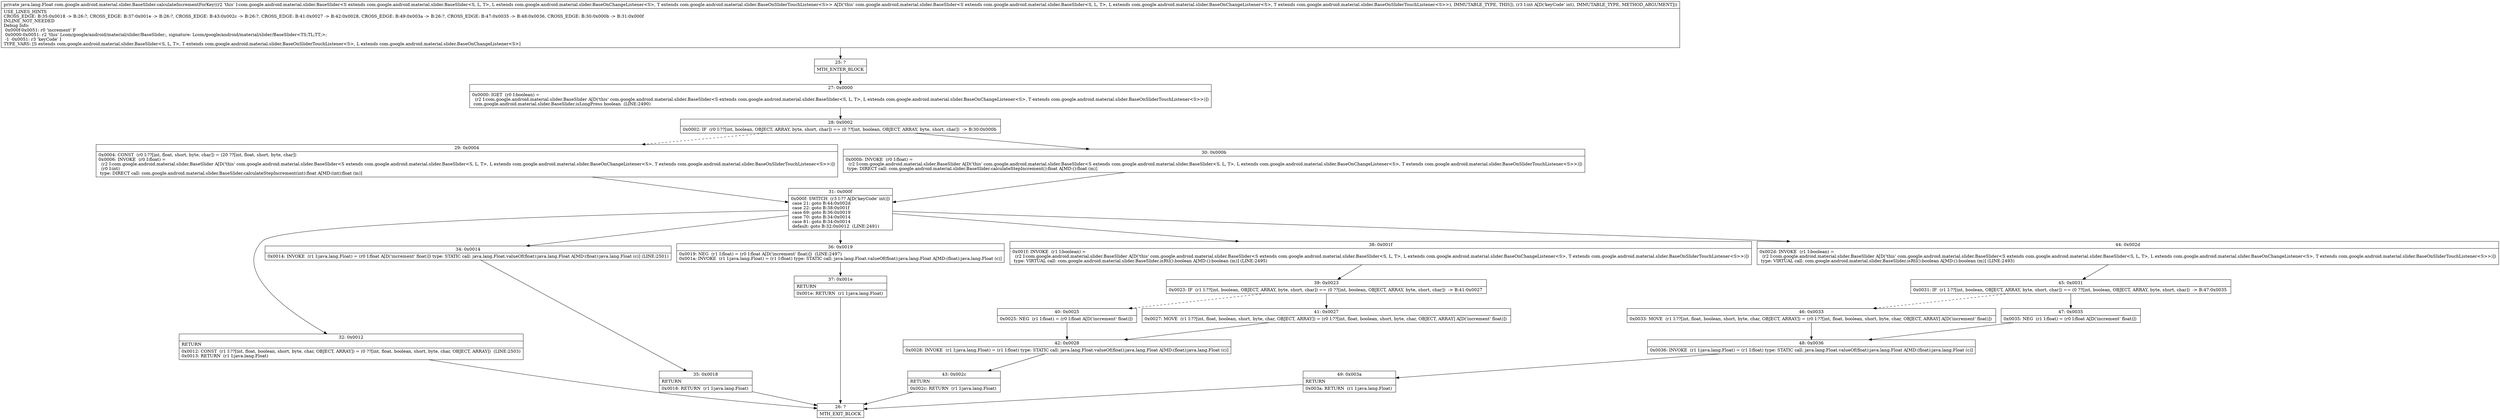 digraph "CFG forcom.google.android.material.slider.BaseSlider.calculateIncrementForKey(I)Ljava\/lang\/Float;" {
Node_25 [shape=record,label="{25\:\ ?|MTH_ENTER_BLOCK\l}"];
Node_27 [shape=record,label="{27\:\ 0x0000|0x0000: IGET  (r0 I:boolean) = \l  (r2 I:com.google.android.material.slider.BaseSlider A[D('this' com.google.android.material.slider.BaseSlider\<S extends com.google.android.material.slider.BaseSlider\<S, L, T\>, L extends com.google.android.material.slider.BaseOnChangeListener\<S\>, T extends com.google.android.material.slider.BaseOnSliderTouchListener\<S\>\>)])\l com.google.android.material.slider.BaseSlider.isLongPress boolean  (LINE:2490)\l}"];
Node_28 [shape=record,label="{28\:\ 0x0002|0x0002: IF  (r0 I:??[int, boolean, OBJECT, ARRAY, byte, short, char]) == (0 ??[int, boolean, OBJECT, ARRAY, byte, short, char])  \-\> B:30:0x000b \l}"];
Node_29 [shape=record,label="{29\:\ 0x0004|0x0004: CONST  (r0 I:??[int, float, short, byte, char]) = (20 ??[int, float, short, byte, char]) \l0x0006: INVOKE  (r0 I:float) = \l  (r2 I:com.google.android.material.slider.BaseSlider A[D('this' com.google.android.material.slider.BaseSlider\<S extends com.google.android.material.slider.BaseSlider\<S, L, T\>, L extends com.google.android.material.slider.BaseOnChangeListener\<S\>, T extends com.google.android.material.slider.BaseOnSliderTouchListener\<S\>\>)])\l  (r0 I:int)\l type: DIRECT call: com.google.android.material.slider.BaseSlider.calculateStepIncrement(int):float A[MD:(int):float (m)]\l}"];
Node_31 [shape=record,label="{31\:\ 0x000f|0x000f: SWITCH  (r3 I:?? A[D('keyCode' int)])\l case 21: goto B:44:0x002d\l case 22: goto B:38:0x001f\l case 69: goto B:36:0x0019\l case 70: goto B:34:0x0014\l case 81: goto B:34:0x0014\l default: goto B:32:0x0012  (LINE:2491)\l}"];
Node_32 [shape=record,label="{32\:\ 0x0012|RETURN\l|0x0012: CONST  (r1 I:??[int, float, boolean, short, byte, char, OBJECT, ARRAY]) = (0 ??[int, float, boolean, short, byte, char, OBJECT, ARRAY])  (LINE:2503)\l0x0013: RETURN  (r1 I:java.lang.Float) \l}"];
Node_26 [shape=record,label="{26\:\ ?|MTH_EXIT_BLOCK\l}"];
Node_34 [shape=record,label="{34\:\ 0x0014|0x0014: INVOKE  (r1 I:java.lang.Float) = (r0 I:float A[D('increment' float)]) type: STATIC call: java.lang.Float.valueOf(float):java.lang.Float A[MD:(float):java.lang.Float (c)] (LINE:2501)\l}"];
Node_35 [shape=record,label="{35\:\ 0x0018|RETURN\l|0x0018: RETURN  (r1 I:java.lang.Float) \l}"];
Node_36 [shape=record,label="{36\:\ 0x0019|0x0019: NEG  (r1 I:float) = (r0 I:float A[D('increment' float)])  (LINE:2497)\l0x001a: INVOKE  (r1 I:java.lang.Float) = (r1 I:float) type: STATIC call: java.lang.Float.valueOf(float):java.lang.Float A[MD:(float):java.lang.Float (c)]\l}"];
Node_37 [shape=record,label="{37\:\ 0x001e|RETURN\l|0x001e: RETURN  (r1 I:java.lang.Float) \l}"];
Node_38 [shape=record,label="{38\:\ 0x001f|0x001f: INVOKE  (r1 I:boolean) = \l  (r2 I:com.google.android.material.slider.BaseSlider A[D('this' com.google.android.material.slider.BaseSlider\<S extends com.google.android.material.slider.BaseSlider\<S, L, T\>, L extends com.google.android.material.slider.BaseOnChangeListener\<S\>, T extends com.google.android.material.slider.BaseOnSliderTouchListener\<S\>\>)])\l type: VIRTUAL call: com.google.android.material.slider.BaseSlider.isRtl():boolean A[MD:():boolean (m)] (LINE:2495)\l}"];
Node_39 [shape=record,label="{39\:\ 0x0023|0x0023: IF  (r1 I:??[int, boolean, OBJECT, ARRAY, byte, short, char]) == (0 ??[int, boolean, OBJECT, ARRAY, byte, short, char])  \-\> B:41:0x0027 \l}"];
Node_40 [shape=record,label="{40\:\ 0x0025|0x0025: NEG  (r1 I:float) = (r0 I:float A[D('increment' float)]) \l}"];
Node_42 [shape=record,label="{42\:\ 0x0028|0x0028: INVOKE  (r1 I:java.lang.Float) = (r1 I:float) type: STATIC call: java.lang.Float.valueOf(float):java.lang.Float A[MD:(float):java.lang.Float (c)]\l}"];
Node_43 [shape=record,label="{43\:\ 0x002c|RETURN\l|0x002c: RETURN  (r1 I:java.lang.Float) \l}"];
Node_41 [shape=record,label="{41\:\ 0x0027|0x0027: MOVE  (r1 I:??[int, float, boolean, short, byte, char, OBJECT, ARRAY]) = (r0 I:??[int, float, boolean, short, byte, char, OBJECT, ARRAY] A[D('increment' float)]) \l}"];
Node_44 [shape=record,label="{44\:\ 0x002d|0x002d: INVOKE  (r1 I:boolean) = \l  (r2 I:com.google.android.material.slider.BaseSlider A[D('this' com.google.android.material.slider.BaseSlider\<S extends com.google.android.material.slider.BaseSlider\<S, L, T\>, L extends com.google.android.material.slider.BaseOnChangeListener\<S\>, T extends com.google.android.material.slider.BaseOnSliderTouchListener\<S\>\>)])\l type: VIRTUAL call: com.google.android.material.slider.BaseSlider.isRtl():boolean A[MD:():boolean (m)] (LINE:2493)\l}"];
Node_45 [shape=record,label="{45\:\ 0x0031|0x0031: IF  (r1 I:??[int, boolean, OBJECT, ARRAY, byte, short, char]) == (0 ??[int, boolean, OBJECT, ARRAY, byte, short, char])  \-\> B:47:0x0035 \l}"];
Node_46 [shape=record,label="{46\:\ 0x0033|0x0033: MOVE  (r1 I:??[int, float, boolean, short, byte, char, OBJECT, ARRAY]) = (r0 I:??[int, float, boolean, short, byte, char, OBJECT, ARRAY] A[D('increment' float)]) \l}"];
Node_48 [shape=record,label="{48\:\ 0x0036|0x0036: INVOKE  (r1 I:java.lang.Float) = (r1 I:float) type: STATIC call: java.lang.Float.valueOf(float):java.lang.Float A[MD:(float):java.lang.Float (c)]\l}"];
Node_49 [shape=record,label="{49\:\ 0x003a|RETURN\l|0x003a: RETURN  (r1 I:java.lang.Float) \l}"];
Node_47 [shape=record,label="{47\:\ 0x0035|0x0035: NEG  (r1 I:float) = (r0 I:float A[D('increment' float)]) \l}"];
Node_30 [shape=record,label="{30\:\ 0x000b|0x000b: INVOKE  (r0 I:float) = \l  (r2 I:com.google.android.material.slider.BaseSlider A[D('this' com.google.android.material.slider.BaseSlider\<S extends com.google.android.material.slider.BaseSlider\<S, L, T\>, L extends com.google.android.material.slider.BaseOnChangeListener\<S\>, T extends com.google.android.material.slider.BaseOnSliderTouchListener\<S\>\>)])\l type: DIRECT call: com.google.android.material.slider.BaseSlider.calculateStepIncrement():float A[MD:():float (m)]\l}"];
MethodNode[shape=record,label="{private java.lang.Float com.google.android.material.slider.BaseSlider.calculateIncrementForKey((r2 'this' I:com.google.android.material.slider.BaseSlider\<S extends com.google.android.material.slider.BaseSlider\<S, L, T\>, L extends com.google.android.material.slider.BaseOnChangeListener\<S\>, T extends com.google.android.material.slider.BaseOnSliderTouchListener\<S\>\> A[D('this' com.google.android.material.slider.BaseSlider\<S extends com.google.android.material.slider.BaseSlider\<S, L, T\>, L extends com.google.android.material.slider.BaseOnChangeListener\<S\>, T extends com.google.android.material.slider.BaseOnSliderTouchListener\<S\>\>), IMMUTABLE_TYPE, THIS]), (r3 I:int A[D('keyCode' int), IMMUTABLE_TYPE, METHOD_ARGUMENT]))  | USE_LINES_HINTS\lCROSS_EDGE: B:35:0x0018 \-\> B:26:?, CROSS_EDGE: B:37:0x001e \-\> B:26:?, CROSS_EDGE: B:43:0x002c \-\> B:26:?, CROSS_EDGE: B:41:0x0027 \-\> B:42:0x0028, CROSS_EDGE: B:49:0x003a \-\> B:26:?, CROSS_EDGE: B:47:0x0035 \-\> B:48:0x0036, CROSS_EDGE: B:30:0x000b \-\> B:31:0x000f\lINLINE_NOT_NEEDED\lDebug Info:\l  0x000f\-0x0051: r0 'increment' F\l  0x0000\-0x0051: r2 'this' Lcom\/google\/android\/material\/slider\/BaseSlider;, signature: Lcom\/google\/android\/material\/slider\/BaseSlider\<TS;TL;TT;\>;\l  \-1 \-0x0051: r3 'keyCode' I\lTYPE_VARS: [S extends com.google.android.material.slider.BaseSlider\<S, L, T\>, T extends com.google.android.material.slider.BaseOnSliderTouchListener\<S\>, L extends com.google.android.material.slider.BaseOnChangeListener\<S\>]\l}"];
MethodNode -> Node_25;Node_25 -> Node_27;
Node_27 -> Node_28;
Node_28 -> Node_29[style=dashed];
Node_28 -> Node_30;
Node_29 -> Node_31;
Node_31 -> Node_32;
Node_31 -> Node_34;
Node_31 -> Node_36;
Node_31 -> Node_38;
Node_31 -> Node_44;
Node_32 -> Node_26;
Node_34 -> Node_35;
Node_35 -> Node_26;
Node_36 -> Node_37;
Node_37 -> Node_26;
Node_38 -> Node_39;
Node_39 -> Node_40[style=dashed];
Node_39 -> Node_41;
Node_40 -> Node_42;
Node_42 -> Node_43;
Node_43 -> Node_26;
Node_41 -> Node_42;
Node_44 -> Node_45;
Node_45 -> Node_46[style=dashed];
Node_45 -> Node_47;
Node_46 -> Node_48;
Node_48 -> Node_49;
Node_49 -> Node_26;
Node_47 -> Node_48;
Node_30 -> Node_31;
}

